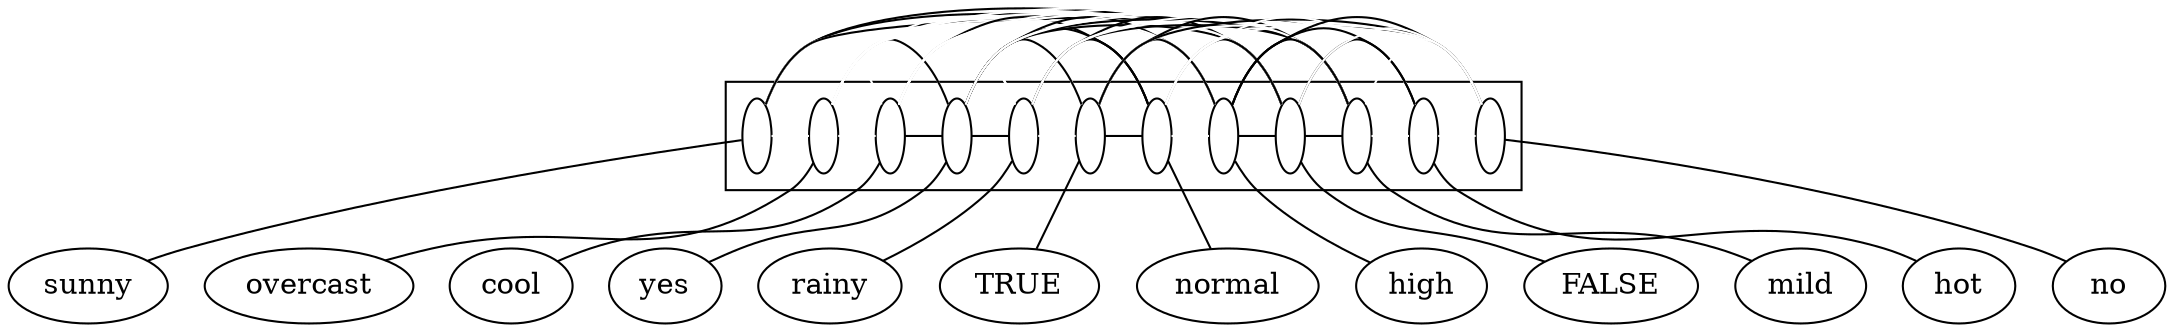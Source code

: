 digraph G {
compound=True;
sunny;
overcast;
cool;
yes;
rainy;
TRUE;
normal;
high;
FALSE;
mild;
hot;
no;
subgraph cluster_mildrainynoovercasthothighFALSEyesnormalsunnyTRUEcool {
s_sunny [label=" ", fixedsize=True, fillcolor=white, width=0.2];
s_overcast [label=" ", fixedsize=True, fillcolor=white, width=0.2];
s_cool [label=" ", fixedsize=True, fillcolor=white, width=0.2];
s_yes [label=" ", fixedsize=True, fillcolor=white, width=0.2];
s_rainy [label=" ", fixedsize=True, fillcolor=white, width=0.2];
s_TRUE [label=" ", fixedsize=True, fillcolor=white, width=0.2];
s_normal [label=" ", fixedsize=True, fillcolor=white, width=0.2];
s_high [label=" ", fixedsize=True, fillcolor=white, width=0.2];
s_FALSE [label=" ", fixedsize=True, fillcolor=white, width=0.2];
s_mild [label=" ", fixedsize=True, fillcolor=white, width=0.2];
s_hot [label=" ", fixedsize=True, fillcolor=white, width=0.2];
s_no [label=" ", fixedsize=True, fillcolor=white, width=0.2];
subgraph  {
rank=same;
s_sunny -> s_overcast  [arrowhead=none, color=white];
s_sunny -> s_cool  [arrowhead=none, color=white];
s_sunny -> s_yes  [arrowhead=none, color=white];
s_sunny -> s_rainy  [arrowhead=none, color=white];
s_sunny -> s_TRUE  [arrowhead=none, color=white];
s_sunny -> s_normal  [arrowhead=none, color=white];
s_sunny -> s_high  [arrowhead=none, color=black];
s_sunny -> s_FALSE  [arrowhead=none, color=black];
s_sunny -> s_mild  [arrowhead=none, color=white];
s_sunny -> s_hot  [arrowhead=none, color=white];
s_sunny -> s_no  [arrowhead=none, color=black];
s_overcast -> s_cool  [arrowhead=none, color=white];
s_overcast -> s_yes  [arrowhead=none, color=black];
s_overcast -> s_rainy  [arrowhead=none, color=white];
s_overcast -> s_TRUE  [arrowhead=none, color=white];
s_overcast -> s_normal  [arrowhead=none, color=white];
s_overcast -> s_high  [arrowhead=none, color=white];
s_overcast -> s_FALSE  [arrowhead=none, color=white];
s_overcast -> s_mild  [arrowhead=none, color=white];
s_overcast -> s_hot  [arrowhead=none, color=white];
s_overcast -> s_no  [arrowhead=none, color=white];
s_cool -> s_yes  [arrowhead=none, color=black];
s_cool -> s_rainy  [arrowhead=none, color=white];
s_cool -> s_TRUE  [arrowhead=none, color=white];
s_cool -> s_normal  [arrowhead=none, color=black];
s_cool -> s_high  [arrowhead=none, color=white];
s_cool -> s_FALSE  [arrowhead=none, color=white];
s_cool -> s_mild  [arrowhead=none, color=white];
s_cool -> s_hot  [arrowhead=none, color=white];
s_cool -> s_no  [arrowhead=none, color=white];
s_yes -> s_rainy  [arrowhead=none, color=black];
s_yes -> s_TRUE  [arrowhead=none, color=black];
s_yes -> s_normal  [arrowhead=none, color=black];
s_yes -> s_high  [arrowhead=none, color=black];
s_yes -> s_FALSE  [arrowhead=none, color=black];
s_yes -> s_mild  [arrowhead=none, color=black];
s_yes -> s_hot  [arrowhead=none, color=white];
s_yes -> s_no  [arrowhead=none, color=white];
s_rainy -> s_TRUE  [arrowhead=none, color=white];
s_rainy -> s_normal  [arrowhead=none, color=black];
s_rainy -> s_high  [arrowhead=none, color=white];
s_rainy -> s_FALSE  [arrowhead=none, color=black];
s_rainy -> s_mild  [arrowhead=none, color=black];
s_rainy -> s_hot  [arrowhead=none, color=white];
s_rainy -> s_no  [arrowhead=none, color=white];
s_TRUE -> s_normal  [arrowhead=none, color=black];
s_TRUE -> s_high  [arrowhead=none, color=black];
s_TRUE -> s_FALSE  [arrowhead=none, color=white];
s_TRUE -> s_mild  [arrowhead=none, color=black];
s_TRUE -> s_hot  [arrowhead=none, color=white];
s_TRUE -> s_no  [arrowhead=none, color=black];
s_normal -> s_high  [arrowhead=none, color=white];
s_normal -> s_FALSE  [arrowhead=none, color=black];
s_normal -> s_mild  [arrowhead=none, color=white];
s_normal -> s_hot  [arrowhead=none, color=white];
s_normal -> s_no  [arrowhead=none, color=white];
s_high -> s_FALSE  [arrowhead=none, color=black];
s_high -> s_mild  [arrowhead=none, color=black];
s_high -> s_hot  [arrowhead=none, color=black];
s_high -> s_no  [arrowhead=none, color=black];
s_FALSE -> s_mild  [arrowhead=none, color=black];
s_FALSE -> s_hot  [arrowhead=none, color=black];
s_FALSE -> s_no  [arrowhead=none, color=white];
s_mild -> s_hot  [arrowhead=none, color=white];
s_mild -> s_no  [arrowhead=none, color=white];
s_hot -> s_no  [arrowhead=none, color=white];
}

}

s_sunny -> sunny  [arrowhead=none];
s_overcast -> overcast  [arrowhead=none];
s_cool -> cool  [arrowhead=none];
s_yes -> yes  [arrowhead=none];
s_rainy -> rainy  [arrowhead=none];
s_TRUE -> TRUE  [arrowhead=none];
s_normal -> normal  [arrowhead=none];
s_high -> high  [arrowhead=none];
s_FALSE -> FALSE  [arrowhead=none];
s_mild -> mild  [arrowhead=none];
s_hot -> hot  [arrowhead=none];
s_no -> no  [arrowhead=none];
}
